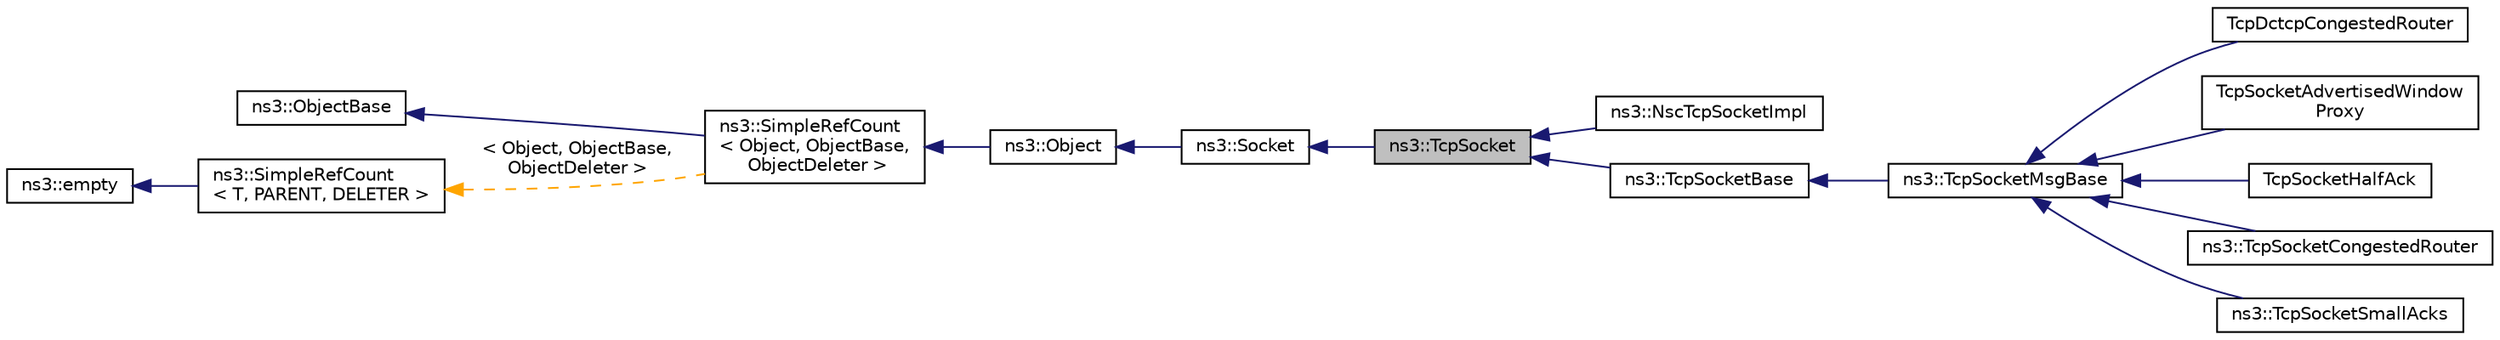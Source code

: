 digraph "ns3::TcpSocket"
{
 // LATEX_PDF_SIZE
  edge [fontname="Helvetica",fontsize="10",labelfontname="Helvetica",labelfontsize="10"];
  node [fontname="Helvetica",fontsize="10",shape=record];
  rankdir="LR";
  Node1 [label="ns3::TcpSocket",height=0.2,width=0.4,color="black", fillcolor="grey75", style="filled", fontcolor="black",tooltip="(abstract) base class of all TcpSockets"];
  Node2 -> Node1 [dir="back",color="midnightblue",fontsize="10",style="solid",fontname="Helvetica"];
  Node2 [label="ns3::Socket",height=0.2,width=0.4,color="black", fillcolor="white", style="filled",URL="$classns3_1_1_socket.html",tooltip="A low-level Socket API based loosely on the BSD Socket API."];
  Node3 -> Node2 [dir="back",color="midnightblue",fontsize="10",style="solid",fontname="Helvetica"];
  Node3 [label="ns3::Object",height=0.2,width=0.4,color="black", fillcolor="white", style="filled",URL="$classns3_1_1_object.html",tooltip="A base class which provides memory management and object aggregation."];
  Node4 -> Node3 [dir="back",color="midnightblue",fontsize="10",style="solid",fontname="Helvetica"];
  Node4 [label="ns3::SimpleRefCount\l\< Object, ObjectBase,\l ObjectDeleter \>",height=0.2,width=0.4,color="black", fillcolor="white", style="filled",URL="$classns3_1_1_simple_ref_count.html",tooltip=" "];
  Node5 -> Node4 [dir="back",color="midnightblue",fontsize="10",style="solid",fontname="Helvetica"];
  Node5 [label="ns3::ObjectBase",height=0.2,width=0.4,color="black", fillcolor="white", style="filled",URL="$classns3_1_1_object_base.html",tooltip="Anchor the ns-3 type and attribute system."];
  Node6 -> Node4 [dir="back",color="orange",fontsize="10",style="dashed",label=" \< Object, ObjectBase,\l ObjectDeleter \>" ,fontname="Helvetica"];
  Node6 [label="ns3::SimpleRefCount\l\< T, PARENT, DELETER \>",height=0.2,width=0.4,color="black", fillcolor="white", style="filled",URL="$classns3_1_1_simple_ref_count.html",tooltip="A template-based reference counting class."];
  Node7 -> Node6 [dir="back",color="midnightblue",fontsize="10",style="solid",fontname="Helvetica"];
  Node7 [label="ns3::empty",height=0.2,width=0.4,color="black", fillcolor="white", style="filled",URL="$classns3_1_1empty.html",tooltip="make Callback use a separate empty type"];
  Node1 -> Node8 [dir="back",color="midnightblue",fontsize="10",style="solid",fontname="Helvetica"];
  Node8 [label="ns3::NscTcpSocketImpl",height=0.2,width=0.4,color="black", fillcolor="white", style="filled",URL="$classns3_1_1_nsc_tcp_socket_impl.html",tooltip="Socket logic for the NSC TCP sockets."];
  Node1 -> Node9 [dir="back",color="midnightblue",fontsize="10",style="solid",fontname="Helvetica"];
  Node9 [label="ns3::TcpSocketBase",height=0.2,width=0.4,color="black", fillcolor="white", style="filled",URL="$classns3_1_1_tcp_socket_base.html",tooltip="A base class for implementation of a stream socket using TCP."];
  Node9 -> Node10 [dir="back",color="midnightblue",fontsize="10",style="solid",fontname="Helvetica"];
  Node10 [label="ns3::TcpSocketMsgBase",height=0.2,width=0.4,color="black", fillcolor="white", style="filled",URL="$classns3_1_1_tcp_socket_msg_base.html",tooltip="Class for inserting callbacks special points of the flow of TCP sockets."];
  Node10 -> Node11 [dir="back",color="midnightblue",fontsize="10",style="solid",fontname="Helvetica"];
  Node11 [label="TcpDctcpCongestedRouter",height=0.2,width=0.4,color="black", fillcolor="white", style="filled",URL="$class_tcp_dctcp_congested_router.html",tooltip="A TCP socket which sends a data packet with CE flags set for test 3."];
  Node10 -> Node12 [dir="back",color="midnightblue",fontsize="10",style="solid",fontname="Helvetica"];
  Node12 [label="TcpSocketAdvertisedWindow\lProxy",height=0.2,width=0.4,color="black", fillcolor="white", style="filled",URL="$class_tcp_socket_advertised_window_proxy.html",tooltip="Socket that wraps every call to AdvertisedWindowSize ()."];
  Node10 -> Node13 [dir="back",color="midnightblue",fontsize="10",style="solid",fontname="Helvetica"];
  Node13 [label="TcpSocketHalfAck",height=0.2,width=0.4,color="black", fillcolor="white", style="filled",URL="$class_tcp_socket_half_ack.html",tooltip="Socket that the 50% of the times saves the entire packet in the buffer, while in the other 50% saves ..."];
  Node10 -> Node14 [dir="back",color="midnightblue",fontsize="10",style="solid",fontname="Helvetica"];
  Node14 [label="ns3::TcpSocketCongestedRouter",height=0.2,width=0.4,color="black", fillcolor="white", style="filled",URL="$classns3_1_1_tcp_socket_congested_router.html",tooltip="A TCP socket which sends certain data packets with CE flags set for tests 5 and 6."];
  Node10 -> Node15 [dir="back",color="midnightblue",fontsize="10",style="solid",fontname="Helvetica"];
  Node15 [label="ns3::TcpSocketSmallAcks",height=0.2,width=0.4,color="black", fillcolor="white", style="filled",URL="$classns3_1_1_tcp_socket_small_acks.html",tooltip="A TCP socket which sends ACKs smaller than the segment received."];
}
